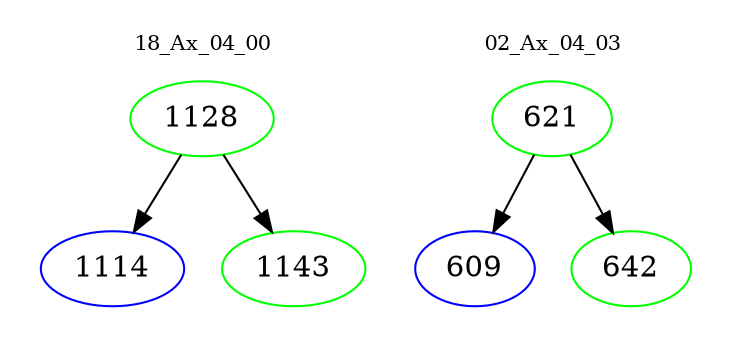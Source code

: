 digraph{
subgraph cluster_0 {
color = white
label = "18_Ax_04_00";
fontsize=10;
T0_1128 [label="1128", color="green"]
T0_1128 -> T0_1114 [color="black"]
T0_1114 [label="1114", color="blue"]
T0_1128 -> T0_1143 [color="black"]
T0_1143 [label="1143", color="green"]
}
subgraph cluster_1 {
color = white
label = "02_Ax_04_03";
fontsize=10;
T1_621 [label="621", color="green"]
T1_621 -> T1_609 [color="black"]
T1_609 [label="609", color="blue"]
T1_621 -> T1_642 [color="black"]
T1_642 [label="642", color="green"]
}
}
